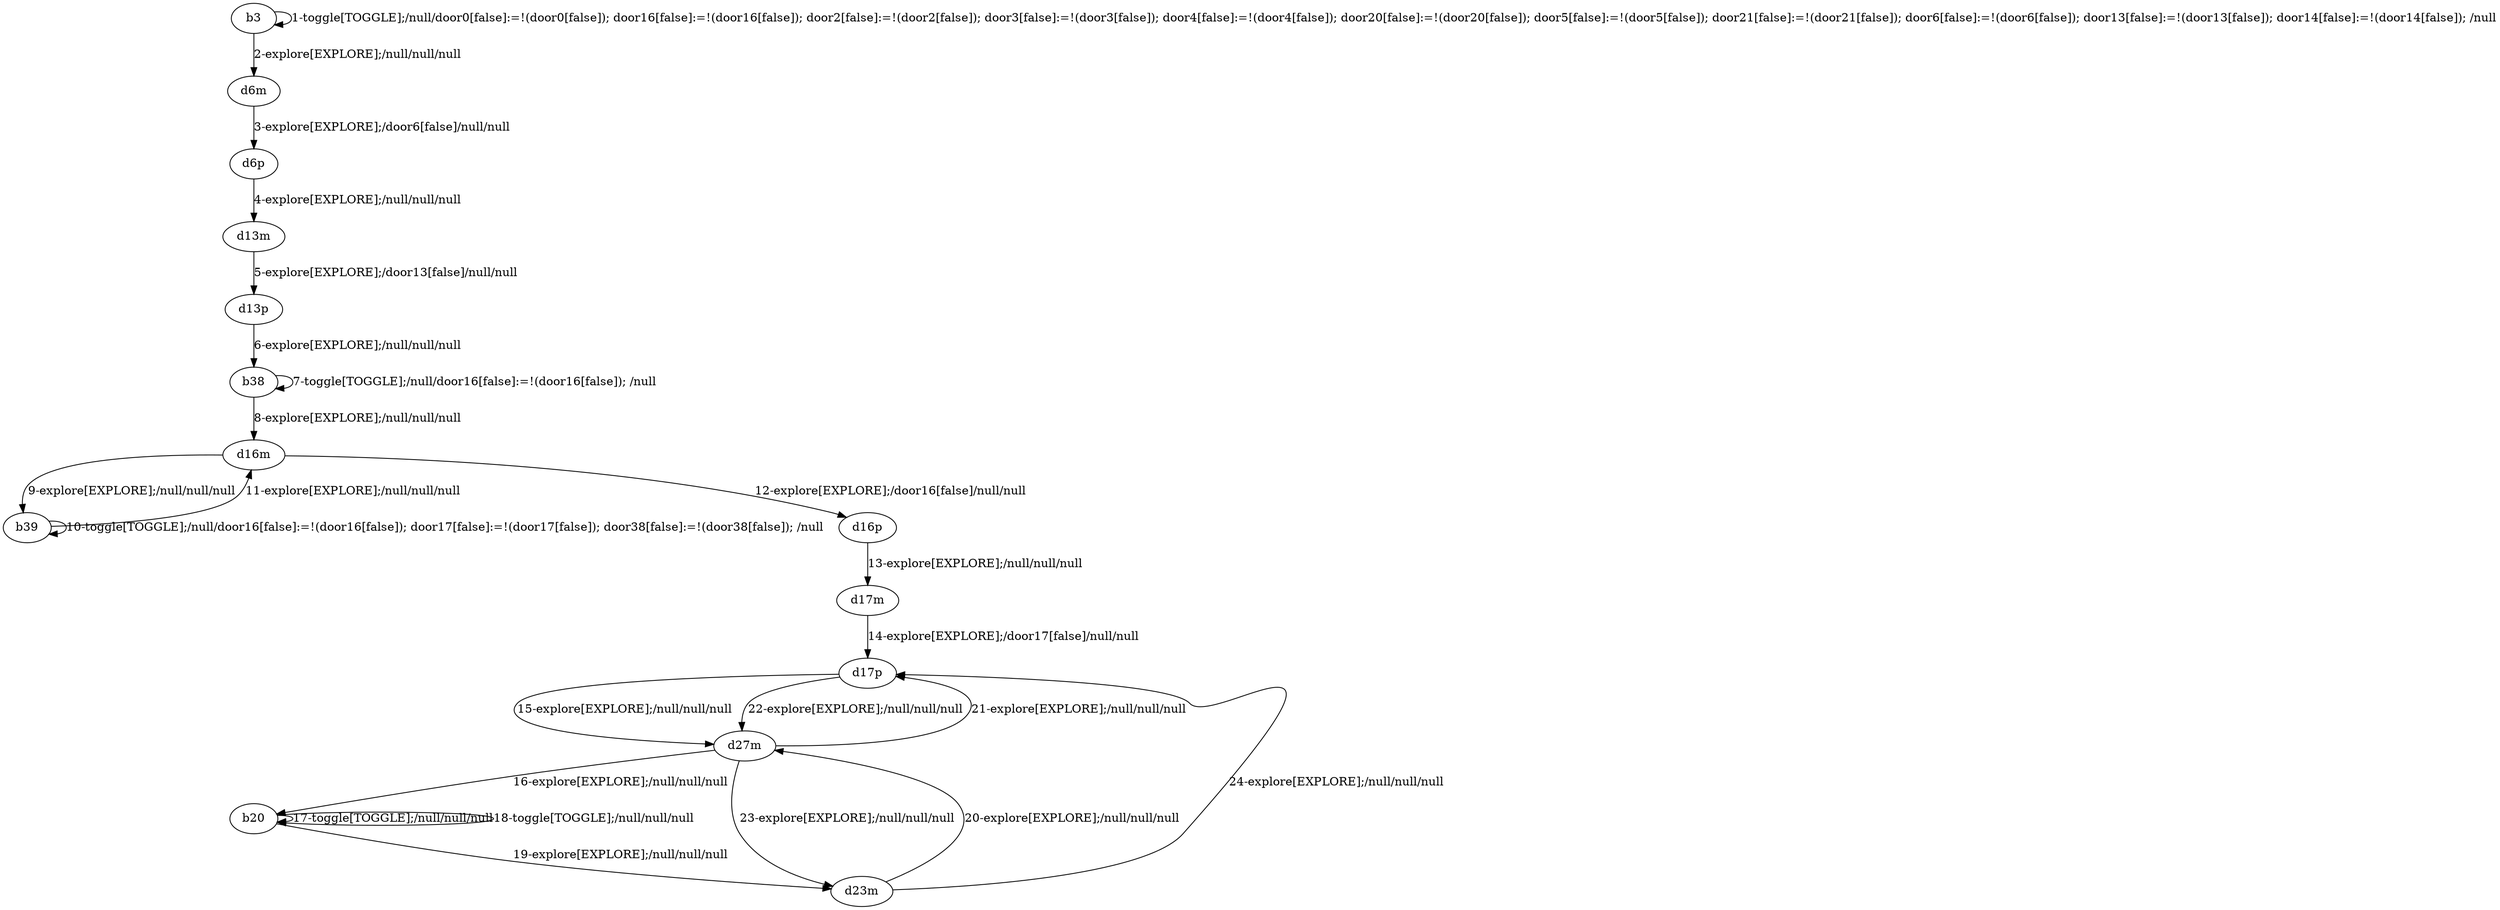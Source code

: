 # Total number of goals covered by this test: 1
# d23m --> d17p

digraph g {
"b3" -> "b3" [label = "1-toggle[TOGGLE];/null/door0[false]:=!(door0[false]); door16[false]:=!(door16[false]); door2[false]:=!(door2[false]); door3[false]:=!(door3[false]); door4[false]:=!(door4[false]); door20[false]:=!(door20[false]); door5[false]:=!(door5[false]); door21[false]:=!(door21[false]); door6[false]:=!(door6[false]); door13[false]:=!(door13[false]); door14[false]:=!(door14[false]); /null"];
"b3" -> "d6m" [label = "2-explore[EXPLORE];/null/null/null"];
"d6m" -> "d6p" [label = "3-explore[EXPLORE];/door6[false]/null/null"];
"d6p" -> "d13m" [label = "4-explore[EXPLORE];/null/null/null"];
"d13m" -> "d13p" [label = "5-explore[EXPLORE];/door13[false]/null/null"];
"d13p" -> "b38" [label = "6-explore[EXPLORE];/null/null/null"];
"b38" -> "b38" [label = "7-toggle[TOGGLE];/null/door16[false]:=!(door16[false]); /null"];
"b38" -> "d16m" [label = "8-explore[EXPLORE];/null/null/null"];
"d16m" -> "b39" [label = "9-explore[EXPLORE];/null/null/null"];
"b39" -> "b39" [label = "10-toggle[TOGGLE];/null/door16[false]:=!(door16[false]); door17[false]:=!(door17[false]); door38[false]:=!(door38[false]); /null"];
"b39" -> "d16m" [label = "11-explore[EXPLORE];/null/null/null"];
"d16m" -> "d16p" [label = "12-explore[EXPLORE];/door16[false]/null/null"];
"d16p" -> "d17m" [label = "13-explore[EXPLORE];/null/null/null"];
"d17m" -> "d17p" [label = "14-explore[EXPLORE];/door17[false]/null/null"];
"d17p" -> "d27m" [label = "15-explore[EXPLORE];/null/null/null"];
"d27m" -> "b20" [label = "16-explore[EXPLORE];/null/null/null"];
"b20" -> "b20" [label = "17-toggle[TOGGLE];/null/null/null"];
"b20" -> "b20" [label = "18-toggle[TOGGLE];/null/null/null"];
"b20" -> "d23m" [label = "19-explore[EXPLORE];/null/null/null"];
"d23m" -> "d27m" [label = "20-explore[EXPLORE];/null/null/null"];
"d27m" -> "d17p" [label = "21-explore[EXPLORE];/null/null/null"];
"d17p" -> "d27m" [label = "22-explore[EXPLORE];/null/null/null"];
"d27m" -> "d23m" [label = "23-explore[EXPLORE];/null/null/null"];
"d23m" -> "d17p" [label = "24-explore[EXPLORE];/null/null/null"];
}